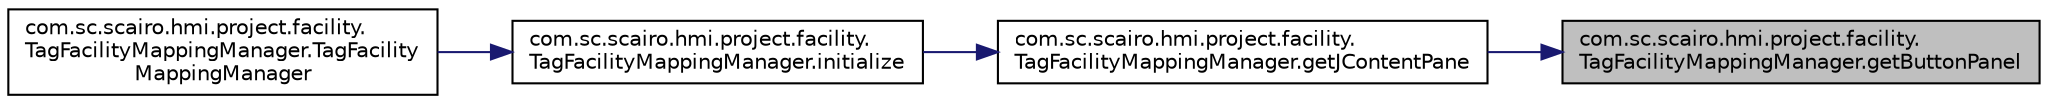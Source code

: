 digraph "com.sc.scairo.hmi.project.facility.TagFacilityMappingManager.getButtonPanel"
{
 // LATEX_PDF_SIZE
  edge [fontname="Helvetica",fontsize="10",labelfontname="Helvetica",labelfontsize="10"];
  node [fontname="Helvetica",fontsize="10",shape=record];
  rankdir="RL";
  Node1 [label="com.sc.scairo.hmi.project.facility.\lTagFacilityMappingManager.getButtonPanel",height=0.2,width=0.4,color="black", fillcolor="grey75", style="filled", fontcolor="black",tooltip=" "];
  Node1 -> Node2 [dir="back",color="midnightblue",fontsize="10",style="solid",fontname="Helvetica"];
  Node2 [label="com.sc.scairo.hmi.project.facility.\lTagFacilityMappingManager.getJContentPane",height=0.2,width=0.4,color="black", fillcolor="white", style="filled",URL="$classcom_1_1sc_1_1scairo_1_1hmi_1_1project_1_1facility_1_1_tag_facility_mapping_manager.html#a535a81d40f66e33adc1cff78953db647",tooltip=" "];
  Node2 -> Node3 [dir="back",color="midnightblue",fontsize="10",style="solid",fontname="Helvetica"];
  Node3 [label="com.sc.scairo.hmi.project.facility.\lTagFacilityMappingManager.initialize",height=0.2,width=0.4,color="black", fillcolor="white", style="filled",URL="$classcom_1_1sc_1_1scairo_1_1hmi_1_1project_1_1facility_1_1_tag_facility_mapping_manager.html#ad55dea28c664c87ed01ce6ece33c76fb",tooltip=" "];
  Node3 -> Node4 [dir="back",color="midnightblue",fontsize="10",style="solid",fontname="Helvetica"];
  Node4 [label="com.sc.scairo.hmi.project.facility.\lTagFacilityMappingManager.TagFacility\lMappingManager",height=0.2,width=0.4,color="black", fillcolor="white", style="filled",URL="$classcom_1_1sc_1_1scairo_1_1hmi_1_1project_1_1facility_1_1_tag_facility_mapping_manager.html#a0942dcfaebaef772f96871ac1775854d",tooltip=" "];
}
